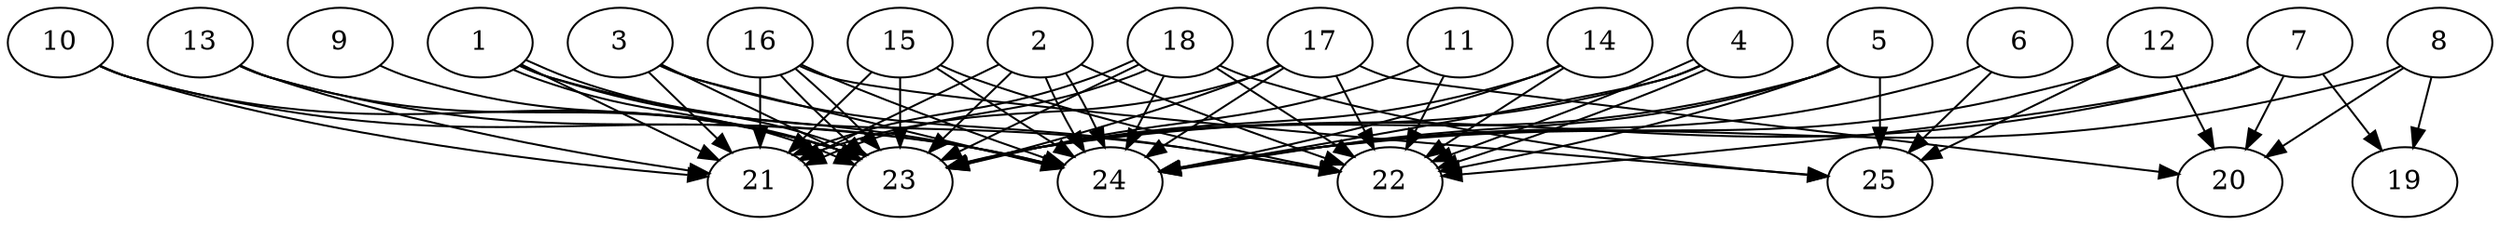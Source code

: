 // DAG automatically generated by daggen at Thu Oct  3 14:00:40 2019
// ./daggen --dot -n 25 --ccr 0.3 --fat 0.9 --regular 0.9 --density 0.9 --mindata 5242880 --maxdata 52428800 
digraph G {
  1 [size="46407680", alpha="0.10", expect_size="13922304"] 
  1 -> 21 [size ="13922304"]
  1 -> 22 [size ="13922304"]
  1 -> 23 [size ="13922304"]
  1 -> 23 [size ="13922304"]
  1 -> 24 [size ="13922304"]
  2 [size="70024533", alpha="0.04", expect_size="21007360"] 
  2 -> 21 [size ="21007360"]
  2 -> 22 [size ="21007360"]
  2 -> 23 [size ="21007360"]
  2 -> 24 [size ="21007360"]
  2 -> 24 [size ="21007360"]
  3 [size="33976320", alpha="0.13", expect_size="10192896"] 
  3 -> 21 [size ="10192896"]
  3 -> 22 [size ="10192896"]
  3 -> 23 [size ="10192896"]
  3 -> 24 [size ="10192896"]
  4 [size="126354773", alpha="0.05", expect_size="37906432"] 
  4 -> 22 [size ="37906432"]
  4 -> 22 [size ="37906432"]
  4 -> 23 [size ="37906432"]
  4 -> 24 [size ="37906432"]
  5 [size="71724373", alpha="0.15", expect_size="21517312"] 
  5 -> 22 [size ="21517312"]
  5 -> 23 [size ="21517312"]
  5 -> 24 [size ="21517312"]
  5 -> 25 [size ="21517312"]
  6 [size="104939520", alpha="0.19", expect_size="31481856"] 
  6 -> 24 [size ="31481856"]
  6 -> 25 [size ="31481856"]
  7 [size="117401600", alpha="0.02", expect_size="35220480"] 
  7 -> 19 [size ="35220480"]
  7 -> 20 [size ="35220480"]
  7 -> 22 [size ="35220480"]
  7 -> 23 [size ="35220480"]
  8 [size="59269120", alpha="0.09", expect_size="17780736"] 
  8 -> 19 [size ="17780736"]
  8 -> 20 [size ="17780736"]
  8 -> 24 [size ="17780736"]
  9 [size="127303680", alpha="0.01", expect_size="38191104"] 
  9 -> 23 [size ="38191104"]
  10 [size="118995627", alpha="0.15", expect_size="35698688"] 
  10 -> 21 [size ="35698688"]
  10 -> 23 [size ="35698688"]
  10 -> 24 [size ="35698688"]
  11 [size="52524373", alpha="0.17", expect_size="15757312"] 
  11 -> 22 [size ="15757312"]
  11 -> 23 [size ="15757312"]
  12 [size="129477973", alpha="0.07", expect_size="38843392"] 
  12 -> 20 [size ="38843392"]
  12 -> 24 [size ="38843392"]
  12 -> 25 [size ="38843392"]
  13 [size="164150613", alpha="0.13", expect_size="49245184"] 
  13 -> 21 [size ="49245184"]
  13 -> 23 [size ="49245184"]
  13 -> 24 [size ="49245184"]
  14 [size="109114027", alpha="0.07", expect_size="32734208"] 
  14 -> 22 [size ="32734208"]
  14 -> 23 [size ="32734208"]
  14 -> 24 [size ="32734208"]
  15 [size="149514240", alpha="0.19", expect_size="44854272"] 
  15 -> 21 [size ="44854272"]
  15 -> 22 [size ="44854272"]
  15 -> 23 [size ="44854272"]
  15 -> 24 [size ="44854272"]
  16 [size="106779307", alpha="0.07", expect_size="32033792"] 
  16 -> 21 [size ="32033792"]
  16 -> 23 [size ="32033792"]
  16 -> 23 [size ="32033792"]
  16 -> 24 [size ="32033792"]
  16 -> 25 [size ="32033792"]
  17 [size="95730347", alpha="0.00", expect_size="28719104"] 
  17 -> 20 [size ="28719104"]
  17 -> 21 [size ="28719104"]
  17 -> 22 [size ="28719104"]
  17 -> 23 [size ="28719104"]
  17 -> 24 [size ="28719104"]
  18 [size="114909867", alpha="0.19", expect_size="34472960"] 
  18 -> 21 [size ="34472960"]
  18 -> 21 [size ="34472960"]
  18 -> 22 [size ="34472960"]
  18 -> 23 [size ="34472960"]
  18 -> 24 [size ="34472960"]
  18 -> 25 [size ="34472960"]
  19 [size="31617707", alpha="0.15", expect_size="9485312"] 
  20 [size="35973120", alpha="0.11", expect_size="10791936"] 
  21 [size="152876373", alpha="0.10", expect_size="45862912"] 
  22 [size="127040853", alpha="0.16", expect_size="38112256"] 
  23 [size="28009813", alpha="0.04", expect_size="8402944"] 
  24 [size="132471467", alpha="0.06", expect_size="39741440"] 
  25 [size="32781653", alpha="0.15", expect_size="9834496"] 
}
